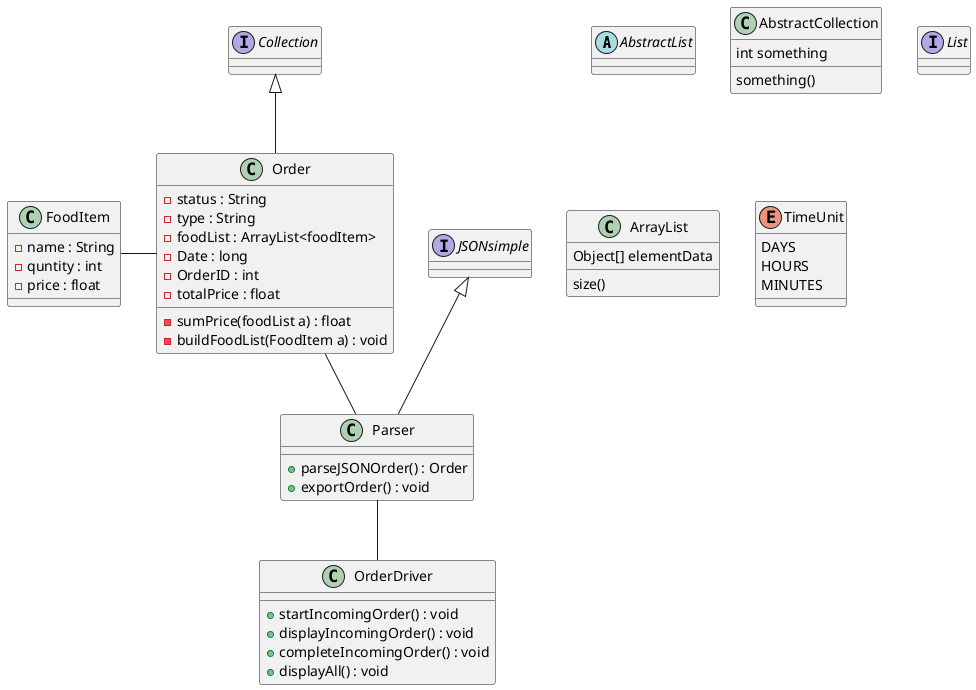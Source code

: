 @startuml
'https://plantuml.com/class-diagram

abstract class AbstractList
abstract AbstractCollection
class Parser
class FoodItem
class Order
class OrderDriver
interface List
interface Collection
interface JSONsimple


JSONsimple <|-- Parser
Collection <|-- Order
Order -- Parser
FoodItem - Order
Parser -- OrderDriver

class ArrayList {
Object[] elementData
size()
}

enum TimeUnit {
DAYS
HOURS
MINUTES
}

class AbstractCollection {
int something
something()
}

class FoodItem {
- name : String
- quntity : int
- price : float
}

class Order {
- status : String
- type : String
- foodList : ArrayList<foodItem>
- Date : long
- OrderID : int
- totalPrice : float
- sumPrice(foodList a) : float
- buildFoodList(FoodItem a) : void
}

class Parser {
+ parseJSONOrder() : Order
+ exportOrder() : void
}

class OrderDriver {

+ startIncomingOrder() : void
+ displayIncomingOrder() : void
+ completeIncomingOrder() : void
+ displayAll() : void
}


@enduml
